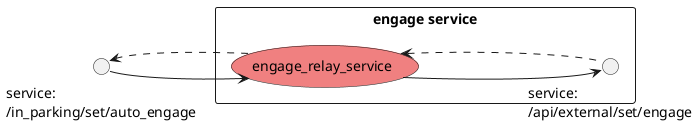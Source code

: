 @startuml
left to right direction
interface "service:\n/in_parking/set/auto_engage" as set_auto_engage

rectangle "engage service" {
    interface "service:\n/api/external/set/engage" as set_engage
    usecase "engage_relay_service"  #LightCoral
}

(engage_relay_service) ----> (set_engage)
(engage_relay_service) <.--- (set_engage)
(set_auto_engage) ---> (engage_relay_service)
(set_auto_engage) <.-- (engage_relay_service)
@enduml